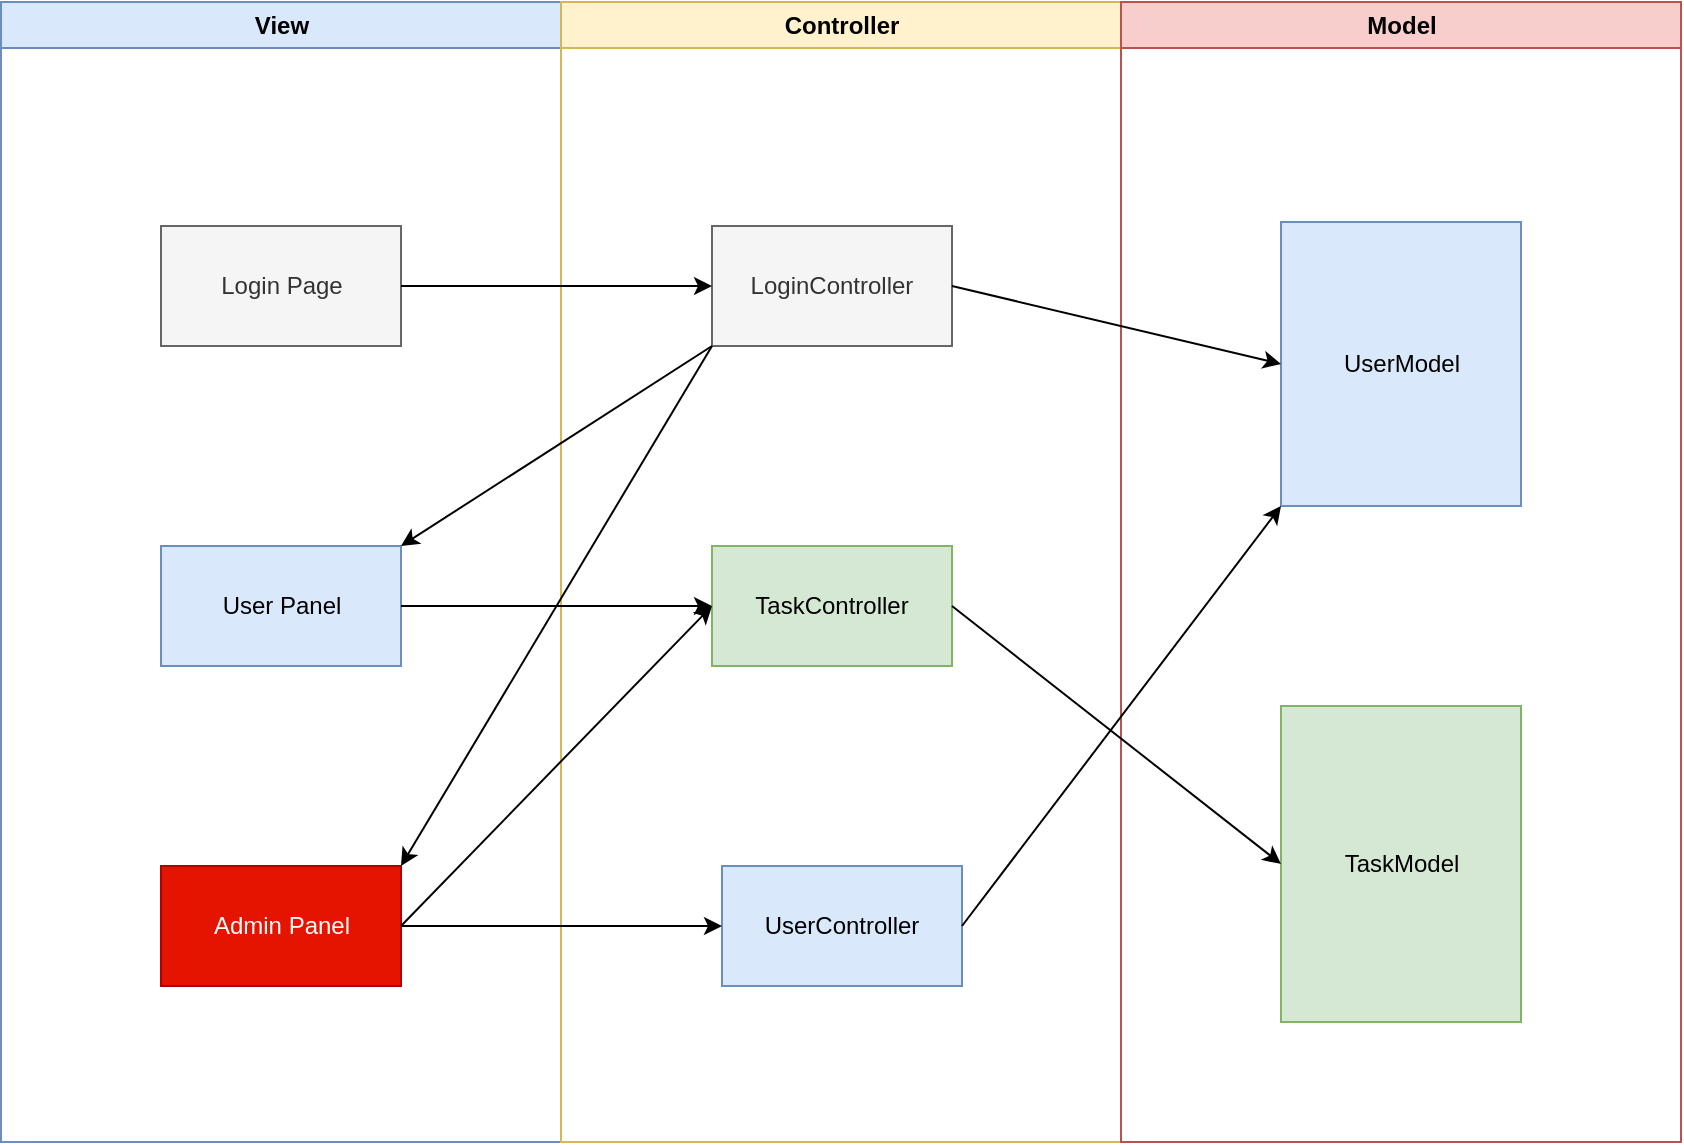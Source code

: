 <mxfile version="15.9.4" type="device"><diagram name="Page-1" id="e7e014a7-5840-1c2e-5031-d8a46d1fe8dd"><mxGraphModel dx="1422" dy="762" grid="1" gridSize="10" guides="1" tooltips="1" connect="1" arrows="1" fold="1" page="1" pageScale="1" pageWidth="1169" pageHeight="826" background="none" math="0" shadow="0"><root><mxCell id="0"/><mxCell id="1" parent="0"/><mxCell id="2" value="View" style="swimlane;whiteSpace=wrap;fillColor=#dae8fc;strokeColor=#6c8ebf;" parent="1" vertex="1"><mxGeometry x="164.5" y="128" width="280" height="570" as="geometry"/></mxCell><mxCell id="NTXum-E9hQq1mk4rDLAI-41" value="Admin Panel" style="rounded=0;whiteSpace=wrap;html=1;fillColor=#e51400;strokeColor=#B20000;fontColor=#ffffff;" vertex="1" parent="2"><mxGeometry x="80" y="432" width="120" height="60" as="geometry"/></mxCell><mxCell id="NTXum-E9hQq1mk4rDLAI-42" value="Login Page" style="rounded=0;whiteSpace=wrap;html=1;fillColor=#f5f5f5;fontColor=#333333;strokeColor=#666666;" vertex="1" parent="2"><mxGeometry x="80" y="112" width="120" height="60" as="geometry"/></mxCell><mxCell id="NTXum-E9hQq1mk4rDLAI-43" value="User Panel" style="rounded=0;whiteSpace=wrap;html=1;fillColor=#dae8fc;strokeColor=#6c8ebf;" vertex="1" parent="2"><mxGeometry x="80" y="272" width="120" height="60" as="geometry"/></mxCell><mxCell id="3" value="Controller" style="swimlane;whiteSpace=wrap;fillColor=#fff2cc;strokeColor=#d6b656;" parent="1" vertex="1"><mxGeometry x="444.5" y="128" width="280" height="570" as="geometry"/></mxCell><mxCell id="NTXum-E9hQq1mk4rDLAI-44" value="LoginController" style="rounded=0;whiteSpace=wrap;html=1;fillColor=#f5f5f5;fontColor=#333333;strokeColor=#666666;" vertex="1" parent="3"><mxGeometry x="75.5" y="112" width="120" height="60" as="geometry"/></mxCell><mxCell id="NTXum-E9hQq1mk4rDLAI-45" value="TaskController" style="rounded=0;whiteSpace=wrap;html=1;fillColor=#d5e8d4;strokeColor=#82b366;" vertex="1" parent="3"><mxGeometry x="75.5" y="272" width="120" height="60" as="geometry"/></mxCell><mxCell id="NTXum-E9hQq1mk4rDLAI-46" value="UserController" style="rounded=0;whiteSpace=wrap;html=1;fillColor=#dae8fc;strokeColor=#6c8ebf;" vertex="1" parent="3"><mxGeometry x="80.5" y="432" width="120" height="60" as="geometry"/></mxCell><mxCell id="4" value="Model" style="swimlane;whiteSpace=wrap;fillColor=#f8cecc;strokeColor=#b85450;" parent="1" vertex="1"><mxGeometry x="724.5" y="128" width="280" height="570" as="geometry"/></mxCell><mxCell id="NTXum-E9hQq1mk4rDLAI-53" value="UserModel" style="rounded=0;whiteSpace=wrap;html=1;fillColor=#dae8fc;strokeColor=#6c8ebf;" vertex="1" parent="4"><mxGeometry x="80" y="110" width="120" height="142" as="geometry"/></mxCell><mxCell id="NTXum-E9hQq1mk4rDLAI-56" value="TaskModel" style="rounded=0;whiteSpace=wrap;html=1;fillColor=#d5e8d4;strokeColor=#82b366;" vertex="1" parent="4"><mxGeometry x="80" y="352" width="120" height="158" as="geometry"/></mxCell><mxCell id="NTXum-E9hQq1mk4rDLAI-47" value="" style="endArrow=classic;html=1;rounded=0;exitX=1;exitY=0.5;exitDx=0;exitDy=0;entryX=0;entryY=0.5;entryDx=0;entryDy=0;" edge="1" parent="1" source="NTXum-E9hQq1mk4rDLAI-42" target="NTXum-E9hQq1mk4rDLAI-44"><mxGeometry width="50" height="50" relative="1" as="geometry"><mxPoint x="560" y="420" as="sourcePoint"/><mxPoint x="610" y="370" as="targetPoint"/></mxGeometry></mxCell><mxCell id="NTXum-E9hQq1mk4rDLAI-48" value="" style="endArrow=classic;html=1;rounded=0;exitX=0;exitY=1;exitDx=0;exitDy=0;entryX=1;entryY=0;entryDx=0;entryDy=0;" edge="1" parent="1" source="NTXum-E9hQq1mk4rDLAI-44" target="NTXum-E9hQq1mk4rDLAI-43"><mxGeometry width="50" height="50" relative="1" as="geometry"><mxPoint x="560" y="420" as="sourcePoint"/><mxPoint x="610" y="370" as="targetPoint"/></mxGeometry></mxCell><mxCell id="NTXum-E9hQq1mk4rDLAI-49" value="" style="endArrow=classic;html=1;rounded=0;entryX=1;entryY=0;entryDx=0;entryDy=0;" edge="1" parent="1" target="NTXum-E9hQq1mk4rDLAI-41"><mxGeometry width="50" height="50" relative="1" as="geometry"><mxPoint x="520" y="300" as="sourcePoint"/><mxPoint x="610" y="370" as="targetPoint"/></mxGeometry></mxCell><mxCell id="NTXum-E9hQq1mk4rDLAI-50" value="" style="endArrow=classic;html=1;rounded=0;exitX=1;exitY=0.5;exitDx=0;exitDy=0;entryX=0;entryY=0.5;entryDx=0;entryDy=0;" edge="1" parent="1" source="NTXum-E9hQq1mk4rDLAI-41" target="NTXum-E9hQq1mk4rDLAI-45"><mxGeometry width="50" height="50" relative="1" as="geometry"><mxPoint x="560" y="420" as="sourcePoint"/><mxPoint x="610" y="370" as="targetPoint"/></mxGeometry></mxCell><mxCell id="NTXum-E9hQq1mk4rDLAI-51" value="" style="endArrow=classic;html=1;rounded=0;exitX=1;exitY=0.5;exitDx=0;exitDy=0;entryX=0;entryY=0.5;entryDx=0;entryDy=0;" edge="1" parent="1" source="NTXum-E9hQq1mk4rDLAI-43" target="NTXum-E9hQq1mk4rDLAI-45"><mxGeometry width="50" height="50" relative="1" as="geometry"><mxPoint x="560" y="420" as="sourcePoint"/><mxPoint x="610" y="370" as="targetPoint"/></mxGeometry></mxCell><mxCell id="NTXum-E9hQq1mk4rDLAI-52" value="" style="endArrow=classic;html=1;rounded=0;exitX=1;exitY=0.5;exitDx=0;exitDy=0;entryX=0;entryY=0.5;entryDx=0;entryDy=0;" edge="1" parent="1" source="NTXum-E9hQq1mk4rDLAI-41" target="NTXum-E9hQq1mk4rDLAI-46"><mxGeometry width="50" height="50" relative="1" as="geometry"><mxPoint x="560" y="420" as="sourcePoint"/><mxPoint x="610" y="370" as="targetPoint"/></mxGeometry></mxCell><mxCell id="NTXum-E9hQq1mk4rDLAI-57" value="" style="endArrow=classic;html=1;rounded=0;exitX=1;exitY=0.5;exitDx=0;exitDy=0;entryX=0;entryY=1;entryDx=0;entryDy=0;" edge="1" parent="1" source="NTXum-E9hQq1mk4rDLAI-46" target="NTXum-E9hQq1mk4rDLAI-53"><mxGeometry width="50" height="50" relative="1" as="geometry"><mxPoint x="560" y="420" as="sourcePoint"/><mxPoint x="610" y="370" as="targetPoint"/></mxGeometry></mxCell><mxCell id="NTXum-E9hQq1mk4rDLAI-58" value="" style="endArrow=classic;html=1;rounded=0;exitX=1;exitY=0.5;exitDx=0;exitDy=0;entryX=0;entryY=0.5;entryDx=0;entryDy=0;" edge="1" parent="1" source="NTXum-E9hQq1mk4rDLAI-44" target="NTXum-E9hQq1mk4rDLAI-53"><mxGeometry width="50" height="50" relative="1" as="geometry"><mxPoint x="560" y="420" as="sourcePoint"/><mxPoint x="800" y="310" as="targetPoint"/></mxGeometry></mxCell><mxCell id="NTXum-E9hQq1mk4rDLAI-59" value="" style="endArrow=classic;html=1;rounded=0;exitX=1;exitY=0.5;exitDx=0;exitDy=0;entryX=0;entryY=0.5;entryDx=0;entryDy=0;" edge="1" parent="1" source="NTXum-E9hQq1mk4rDLAI-45" target="NTXum-E9hQq1mk4rDLAI-56"><mxGeometry width="50" height="50" relative="1" as="geometry"><mxPoint x="560" y="420" as="sourcePoint"/><mxPoint x="610" y="370" as="targetPoint"/></mxGeometry></mxCell></root></mxGraphModel></diagram></mxfile>